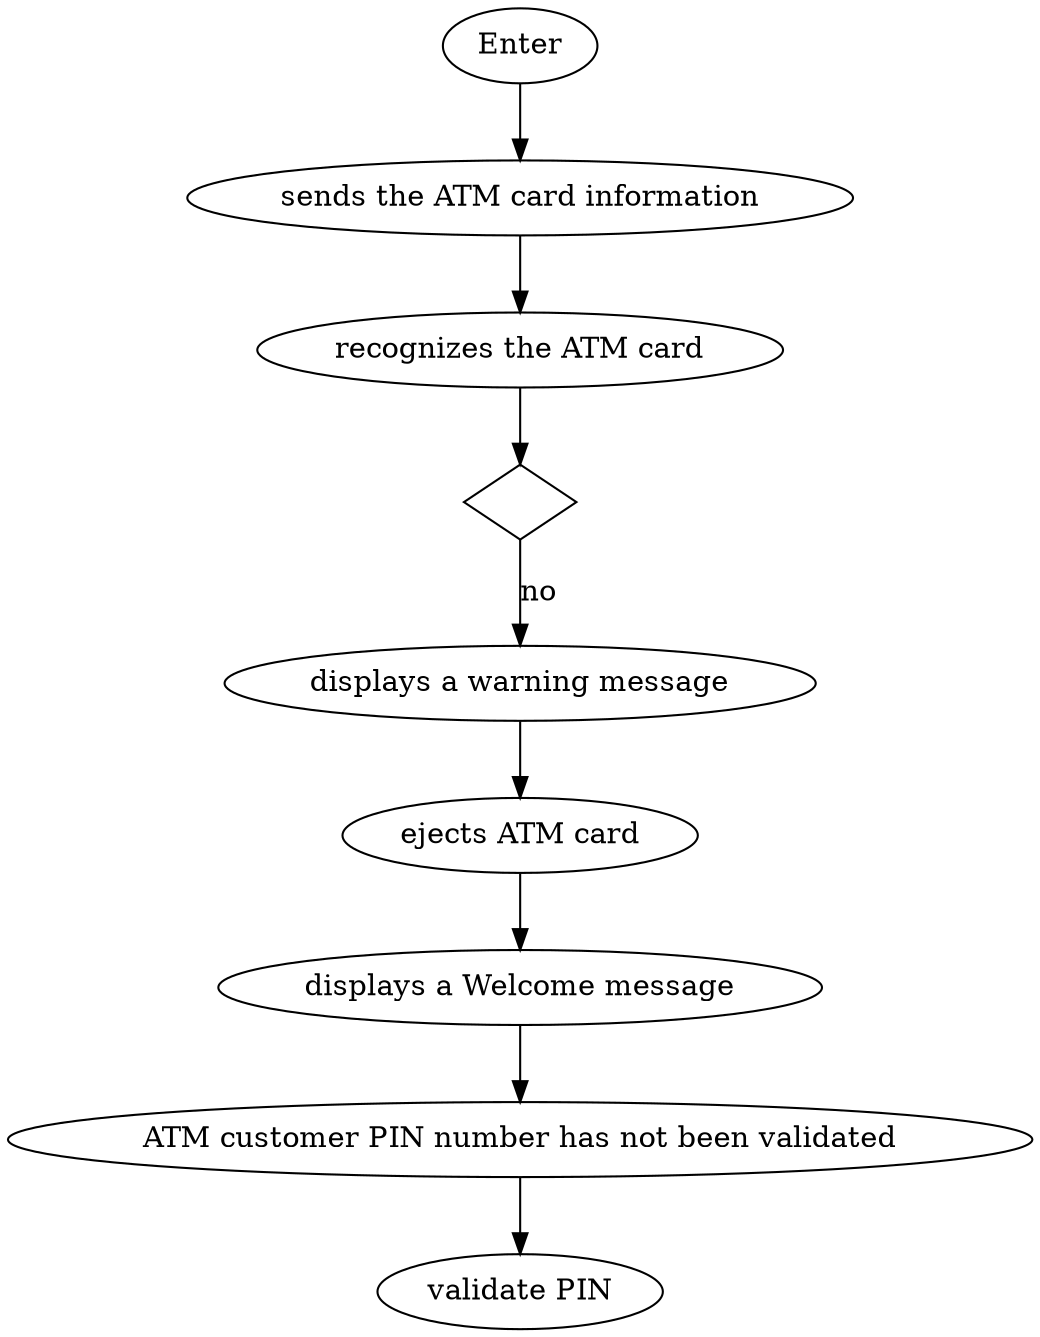 digraph{
name= "Validate PIN"
	0 [type = "Start" , label = "Enter"]
	1 [type = "card reader" , label = "sends the ATM card information"]
	2 [type = "System" , label = "recognizes the ATM card"]
	3 [type = "C" , label = "",shape=diamond]
	4 [type = "System" , label = "displays a warning message"]
	5 [type = "System" , label = "ejects ATM card"]
	6 [type = "System" , label = "displays a Welcome message"]
	7 [type = "System" , label = "ATM customer PIN number has not been validated"]
	8 [type = "Pre" , label = "validate PIN"]

	0->1[type = "D",label = ""]
	1->2[type = "D",label = ""]
	2->3[type = "D",label = ""]
	3->4[type = "C",label = "no"]
	4->5[type = "D",label = ""]
	5->6[type = "D",label = ""]
	6->7[type = "D",label = ""]
	7->8[type = "D",label = ""]

}
